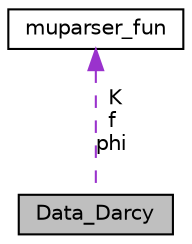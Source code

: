 digraph "Data_Darcy"
{
 // LATEX_PDF_SIZE
  edge [fontname="Helvetica",fontsize="10",labelfontname="Helvetica",labelfontsize="10"];
  node [fontname="Helvetica",fontsize="10",shape=record];
  Node1 [label="Data_Darcy",height=0.2,width=0.4,color="black", fillcolor="grey75", style="filled", fontcolor="black",tooltip="Data for the Darcy system."];
  Node2 -> Node1 [dir="back",color="darkorchid3",fontsize="10",style="dashed",label=" K\nf\nphi" ,fontname="Helvetica"];
  Node2 [label="muparser_fun",height=0.2,width=0.4,color="black", fillcolor="white", style="filled",URL="$classmuparser__fun.html",tooltip="Class for creating and set muparser_fun."];
}
